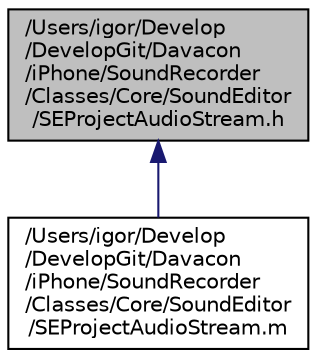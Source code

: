 digraph "/Users/igor/Develop/DevelopGit/Davacon/iPhone/SoundRecorder/Classes/Core/SoundEditor/SEProjectAudioStream.h"
{
  edge [fontname="Helvetica",fontsize="10",labelfontname="Helvetica",labelfontsize="10"];
  node [fontname="Helvetica",fontsize="10",shape=record];
  Node1 [label="/Users/igor/Develop\l/DevelopGit/Davacon\l/iPhone/SoundRecorder\l/Classes/Core/SoundEditor\l/SEProjectAudioStream.h",height=0.2,width=0.4,color="black", fillcolor="grey75", style="filled" fontcolor="black"];
  Node1 -> Node2 [dir="back",color="midnightblue",fontsize="10",style="solid"];
  Node2 [label="/Users/igor/Develop\l/DevelopGit/Davacon\l/iPhone/SoundRecorder\l/Classes/Core/SoundEditor\l/SEProjectAudioStream.m",height=0.2,width=0.4,color="black", fillcolor="white", style="filled",URL="$_s_e_project_audio_stream_8m.html"];
}
